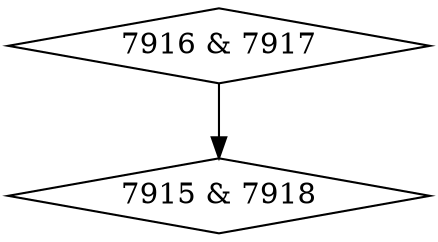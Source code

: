 digraph {
0 [label = "7915 & 7918", shape = diamond];
1 [label = "7916 & 7917", shape = diamond];
1->0;
}
